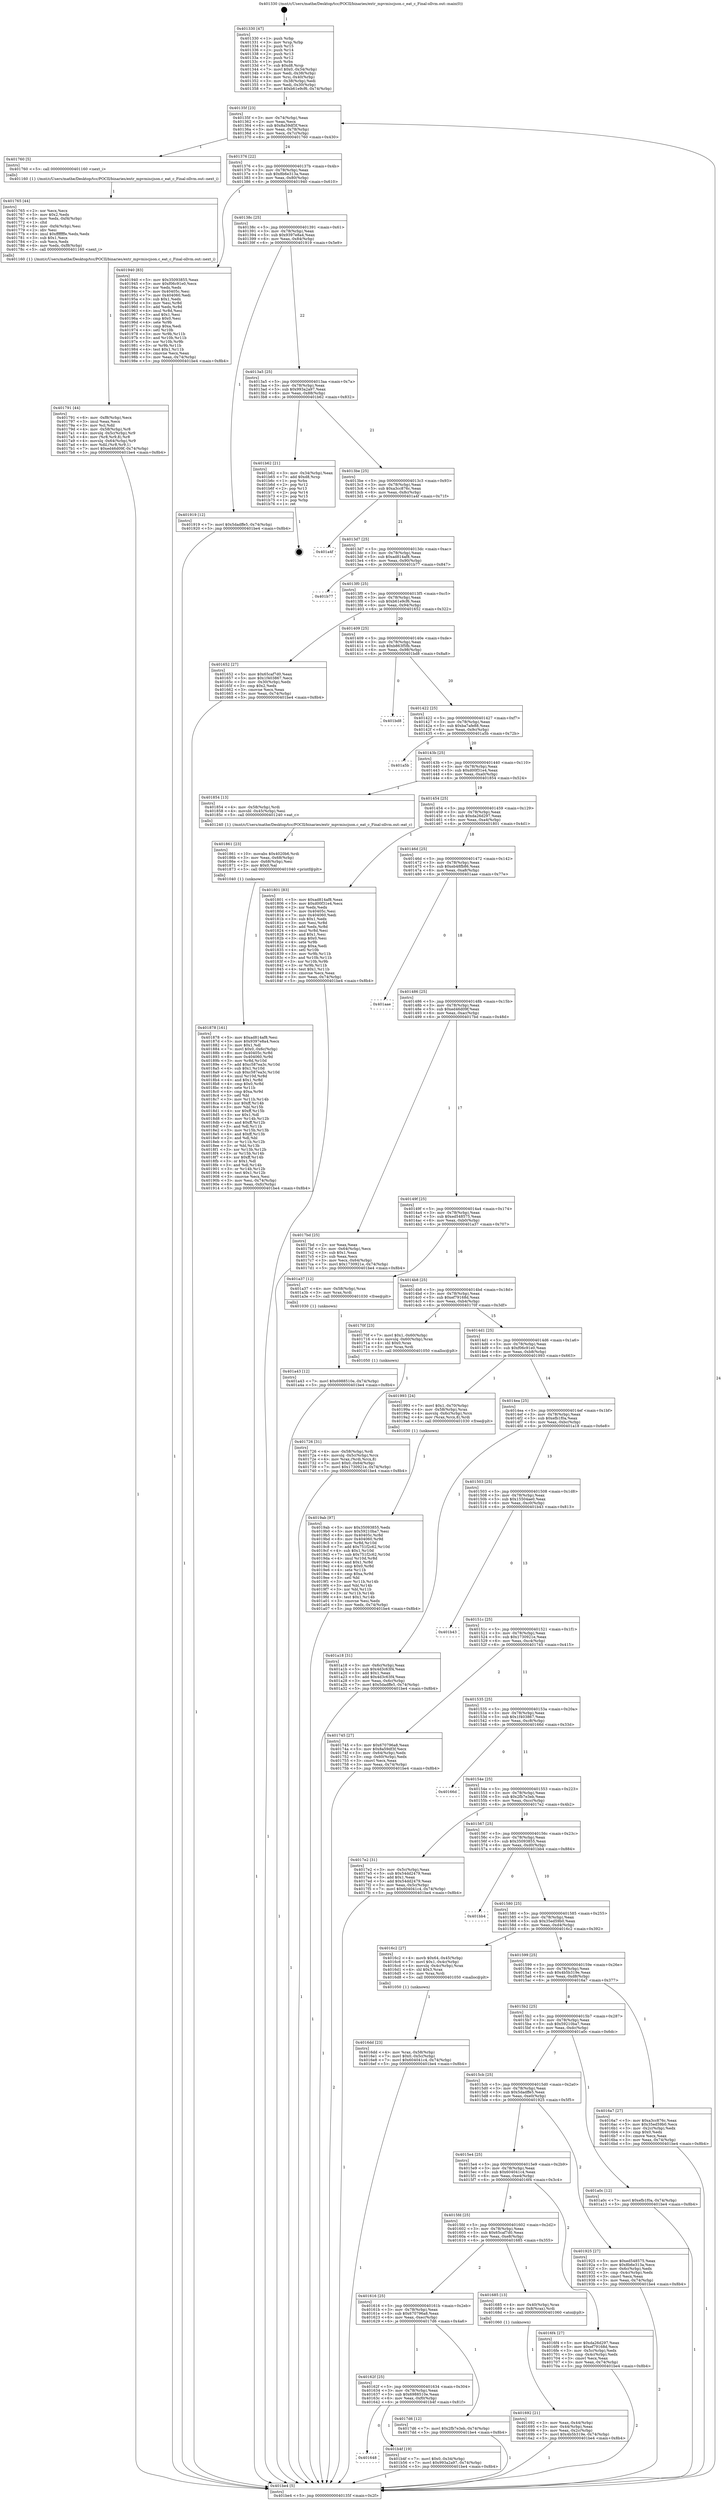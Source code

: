digraph "0x401330" {
  label = "0x401330 (/mnt/c/Users/mathe/Desktop/tcc/POCII/binaries/extr_mpvmiscjson.c_eat_c_Final-ollvm.out::main(0))"
  labelloc = "t"
  node[shape=record]

  Entry [label="",width=0.3,height=0.3,shape=circle,fillcolor=black,style=filled]
  "0x40135f" [label="{
     0x40135f [23]\l
     | [instrs]\l
     &nbsp;&nbsp;0x40135f \<+3\>: mov -0x74(%rbp),%eax\l
     &nbsp;&nbsp;0x401362 \<+2\>: mov %eax,%ecx\l
     &nbsp;&nbsp;0x401364 \<+6\>: sub $0x8a59df3f,%ecx\l
     &nbsp;&nbsp;0x40136a \<+3\>: mov %eax,-0x78(%rbp)\l
     &nbsp;&nbsp;0x40136d \<+3\>: mov %ecx,-0x7c(%rbp)\l
     &nbsp;&nbsp;0x401370 \<+6\>: je 0000000000401760 \<main+0x430\>\l
  }"]
  "0x401760" [label="{
     0x401760 [5]\l
     | [instrs]\l
     &nbsp;&nbsp;0x401760 \<+5\>: call 0000000000401160 \<next_i\>\l
     | [calls]\l
     &nbsp;&nbsp;0x401160 \{1\} (/mnt/c/Users/mathe/Desktop/tcc/POCII/binaries/extr_mpvmiscjson.c_eat_c_Final-ollvm.out::next_i)\l
  }"]
  "0x401376" [label="{
     0x401376 [22]\l
     | [instrs]\l
     &nbsp;&nbsp;0x401376 \<+5\>: jmp 000000000040137b \<main+0x4b\>\l
     &nbsp;&nbsp;0x40137b \<+3\>: mov -0x78(%rbp),%eax\l
     &nbsp;&nbsp;0x40137e \<+5\>: sub $0x8b6e313a,%eax\l
     &nbsp;&nbsp;0x401383 \<+3\>: mov %eax,-0x80(%rbp)\l
     &nbsp;&nbsp;0x401386 \<+6\>: je 0000000000401940 \<main+0x610\>\l
  }"]
  Exit [label="",width=0.3,height=0.3,shape=circle,fillcolor=black,style=filled,peripheries=2]
  "0x401940" [label="{
     0x401940 [83]\l
     | [instrs]\l
     &nbsp;&nbsp;0x401940 \<+5\>: mov $0x35093855,%eax\l
     &nbsp;&nbsp;0x401945 \<+5\>: mov $0xf06c91e0,%ecx\l
     &nbsp;&nbsp;0x40194a \<+2\>: xor %edx,%edx\l
     &nbsp;&nbsp;0x40194c \<+7\>: mov 0x40405c,%esi\l
     &nbsp;&nbsp;0x401953 \<+7\>: mov 0x404060,%edi\l
     &nbsp;&nbsp;0x40195a \<+3\>: sub $0x1,%edx\l
     &nbsp;&nbsp;0x40195d \<+3\>: mov %esi,%r8d\l
     &nbsp;&nbsp;0x401960 \<+3\>: add %edx,%r8d\l
     &nbsp;&nbsp;0x401963 \<+4\>: imul %r8d,%esi\l
     &nbsp;&nbsp;0x401967 \<+3\>: and $0x1,%esi\l
     &nbsp;&nbsp;0x40196a \<+3\>: cmp $0x0,%esi\l
     &nbsp;&nbsp;0x40196d \<+4\>: sete %r9b\l
     &nbsp;&nbsp;0x401971 \<+3\>: cmp $0xa,%edi\l
     &nbsp;&nbsp;0x401974 \<+4\>: setl %r10b\l
     &nbsp;&nbsp;0x401978 \<+3\>: mov %r9b,%r11b\l
     &nbsp;&nbsp;0x40197b \<+3\>: and %r10b,%r11b\l
     &nbsp;&nbsp;0x40197e \<+3\>: xor %r10b,%r9b\l
     &nbsp;&nbsp;0x401981 \<+3\>: or %r9b,%r11b\l
     &nbsp;&nbsp;0x401984 \<+4\>: test $0x1,%r11b\l
     &nbsp;&nbsp;0x401988 \<+3\>: cmovne %ecx,%eax\l
     &nbsp;&nbsp;0x40198b \<+3\>: mov %eax,-0x74(%rbp)\l
     &nbsp;&nbsp;0x40198e \<+5\>: jmp 0000000000401be4 \<main+0x8b4\>\l
  }"]
  "0x40138c" [label="{
     0x40138c [25]\l
     | [instrs]\l
     &nbsp;&nbsp;0x40138c \<+5\>: jmp 0000000000401391 \<main+0x61\>\l
     &nbsp;&nbsp;0x401391 \<+3\>: mov -0x78(%rbp),%eax\l
     &nbsp;&nbsp;0x401394 \<+5\>: sub $0x9397e8a4,%eax\l
     &nbsp;&nbsp;0x401399 \<+6\>: mov %eax,-0x84(%rbp)\l
     &nbsp;&nbsp;0x40139f \<+6\>: je 0000000000401919 \<main+0x5e9\>\l
  }"]
  "0x401648" [label="{
     0x401648\l
  }", style=dashed]
  "0x401919" [label="{
     0x401919 [12]\l
     | [instrs]\l
     &nbsp;&nbsp;0x401919 \<+7\>: movl $0x5dadffe5,-0x74(%rbp)\l
     &nbsp;&nbsp;0x401920 \<+5\>: jmp 0000000000401be4 \<main+0x8b4\>\l
  }"]
  "0x4013a5" [label="{
     0x4013a5 [25]\l
     | [instrs]\l
     &nbsp;&nbsp;0x4013a5 \<+5\>: jmp 00000000004013aa \<main+0x7a\>\l
     &nbsp;&nbsp;0x4013aa \<+3\>: mov -0x78(%rbp),%eax\l
     &nbsp;&nbsp;0x4013ad \<+5\>: sub $0x993a2a97,%eax\l
     &nbsp;&nbsp;0x4013b2 \<+6\>: mov %eax,-0x88(%rbp)\l
     &nbsp;&nbsp;0x4013b8 \<+6\>: je 0000000000401b62 \<main+0x832\>\l
  }"]
  "0x401b4f" [label="{
     0x401b4f [19]\l
     | [instrs]\l
     &nbsp;&nbsp;0x401b4f \<+7\>: movl $0x0,-0x34(%rbp)\l
     &nbsp;&nbsp;0x401b56 \<+7\>: movl $0x993a2a97,-0x74(%rbp)\l
     &nbsp;&nbsp;0x401b5d \<+5\>: jmp 0000000000401be4 \<main+0x8b4\>\l
  }"]
  "0x401b62" [label="{
     0x401b62 [21]\l
     | [instrs]\l
     &nbsp;&nbsp;0x401b62 \<+3\>: mov -0x34(%rbp),%eax\l
     &nbsp;&nbsp;0x401b65 \<+7\>: add $0xd8,%rsp\l
     &nbsp;&nbsp;0x401b6c \<+1\>: pop %rbx\l
     &nbsp;&nbsp;0x401b6d \<+2\>: pop %r12\l
     &nbsp;&nbsp;0x401b6f \<+2\>: pop %r13\l
     &nbsp;&nbsp;0x401b71 \<+2\>: pop %r14\l
     &nbsp;&nbsp;0x401b73 \<+2\>: pop %r15\l
     &nbsp;&nbsp;0x401b75 \<+1\>: pop %rbp\l
     &nbsp;&nbsp;0x401b76 \<+1\>: ret\l
  }"]
  "0x4013be" [label="{
     0x4013be [25]\l
     | [instrs]\l
     &nbsp;&nbsp;0x4013be \<+5\>: jmp 00000000004013c3 \<main+0x93\>\l
     &nbsp;&nbsp;0x4013c3 \<+3\>: mov -0x78(%rbp),%eax\l
     &nbsp;&nbsp;0x4013c6 \<+5\>: sub $0xa3cc876c,%eax\l
     &nbsp;&nbsp;0x4013cb \<+6\>: mov %eax,-0x8c(%rbp)\l
     &nbsp;&nbsp;0x4013d1 \<+6\>: je 0000000000401a4f \<main+0x71f\>\l
  }"]
  "0x401a43" [label="{
     0x401a43 [12]\l
     | [instrs]\l
     &nbsp;&nbsp;0x401a43 \<+7\>: movl $0x6988510e,-0x74(%rbp)\l
     &nbsp;&nbsp;0x401a4a \<+5\>: jmp 0000000000401be4 \<main+0x8b4\>\l
  }"]
  "0x401a4f" [label="{
     0x401a4f\l
  }", style=dashed]
  "0x4013d7" [label="{
     0x4013d7 [25]\l
     | [instrs]\l
     &nbsp;&nbsp;0x4013d7 \<+5\>: jmp 00000000004013dc \<main+0xac\>\l
     &nbsp;&nbsp;0x4013dc \<+3\>: mov -0x78(%rbp),%eax\l
     &nbsp;&nbsp;0x4013df \<+5\>: sub $0xad814af8,%eax\l
     &nbsp;&nbsp;0x4013e4 \<+6\>: mov %eax,-0x90(%rbp)\l
     &nbsp;&nbsp;0x4013ea \<+6\>: je 0000000000401b77 \<main+0x847\>\l
  }"]
  "0x4019ab" [label="{
     0x4019ab [97]\l
     | [instrs]\l
     &nbsp;&nbsp;0x4019ab \<+5\>: mov $0x35093855,%edx\l
     &nbsp;&nbsp;0x4019b0 \<+5\>: mov $0x59210ba7,%esi\l
     &nbsp;&nbsp;0x4019b5 \<+8\>: mov 0x40405c,%r8d\l
     &nbsp;&nbsp;0x4019bd \<+8\>: mov 0x404060,%r9d\l
     &nbsp;&nbsp;0x4019c5 \<+3\>: mov %r8d,%r10d\l
     &nbsp;&nbsp;0x4019c8 \<+7\>: add $0x751f2c62,%r10d\l
     &nbsp;&nbsp;0x4019cf \<+4\>: sub $0x1,%r10d\l
     &nbsp;&nbsp;0x4019d3 \<+7\>: sub $0x751f2c62,%r10d\l
     &nbsp;&nbsp;0x4019da \<+4\>: imul %r10d,%r8d\l
     &nbsp;&nbsp;0x4019de \<+4\>: and $0x1,%r8d\l
     &nbsp;&nbsp;0x4019e2 \<+4\>: cmp $0x0,%r8d\l
     &nbsp;&nbsp;0x4019e6 \<+4\>: sete %r11b\l
     &nbsp;&nbsp;0x4019ea \<+4\>: cmp $0xa,%r9d\l
     &nbsp;&nbsp;0x4019ee \<+3\>: setl %bl\l
     &nbsp;&nbsp;0x4019f1 \<+3\>: mov %r11b,%r14b\l
     &nbsp;&nbsp;0x4019f4 \<+3\>: and %bl,%r14b\l
     &nbsp;&nbsp;0x4019f7 \<+3\>: xor %bl,%r11b\l
     &nbsp;&nbsp;0x4019fa \<+3\>: or %r11b,%r14b\l
     &nbsp;&nbsp;0x4019fd \<+4\>: test $0x1,%r14b\l
     &nbsp;&nbsp;0x401a01 \<+3\>: cmovne %esi,%edx\l
     &nbsp;&nbsp;0x401a04 \<+3\>: mov %edx,-0x74(%rbp)\l
     &nbsp;&nbsp;0x401a07 \<+5\>: jmp 0000000000401be4 \<main+0x8b4\>\l
  }"]
  "0x401b77" [label="{
     0x401b77\l
  }", style=dashed]
  "0x4013f0" [label="{
     0x4013f0 [25]\l
     | [instrs]\l
     &nbsp;&nbsp;0x4013f0 \<+5\>: jmp 00000000004013f5 \<main+0xc5\>\l
     &nbsp;&nbsp;0x4013f5 \<+3\>: mov -0x78(%rbp),%eax\l
     &nbsp;&nbsp;0x4013f8 \<+5\>: sub $0xb61e9cf6,%eax\l
     &nbsp;&nbsp;0x4013fd \<+6\>: mov %eax,-0x94(%rbp)\l
     &nbsp;&nbsp;0x401403 \<+6\>: je 0000000000401652 \<main+0x322\>\l
  }"]
  "0x401878" [label="{
     0x401878 [161]\l
     | [instrs]\l
     &nbsp;&nbsp;0x401878 \<+5\>: mov $0xad814af8,%esi\l
     &nbsp;&nbsp;0x40187d \<+5\>: mov $0x9397e8a4,%ecx\l
     &nbsp;&nbsp;0x401882 \<+2\>: mov $0x1,%dl\l
     &nbsp;&nbsp;0x401884 \<+7\>: movl $0x0,-0x6c(%rbp)\l
     &nbsp;&nbsp;0x40188b \<+8\>: mov 0x40405c,%r8d\l
     &nbsp;&nbsp;0x401893 \<+8\>: mov 0x404060,%r9d\l
     &nbsp;&nbsp;0x40189b \<+3\>: mov %r8d,%r10d\l
     &nbsp;&nbsp;0x40189e \<+7\>: add $0xc587ea3c,%r10d\l
     &nbsp;&nbsp;0x4018a5 \<+4\>: sub $0x1,%r10d\l
     &nbsp;&nbsp;0x4018a9 \<+7\>: sub $0xc587ea3c,%r10d\l
     &nbsp;&nbsp;0x4018b0 \<+4\>: imul %r10d,%r8d\l
     &nbsp;&nbsp;0x4018b4 \<+4\>: and $0x1,%r8d\l
     &nbsp;&nbsp;0x4018b8 \<+4\>: cmp $0x0,%r8d\l
     &nbsp;&nbsp;0x4018bc \<+4\>: sete %r11b\l
     &nbsp;&nbsp;0x4018c0 \<+4\>: cmp $0xa,%r9d\l
     &nbsp;&nbsp;0x4018c4 \<+3\>: setl %bl\l
     &nbsp;&nbsp;0x4018c7 \<+3\>: mov %r11b,%r14b\l
     &nbsp;&nbsp;0x4018ca \<+4\>: xor $0xff,%r14b\l
     &nbsp;&nbsp;0x4018ce \<+3\>: mov %bl,%r15b\l
     &nbsp;&nbsp;0x4018d1 \<+4\>: xor $0xff,%r15b\l
     &nbsp;&nbsp;0x4018d5 \<+3\>: xor $0x1,%dl\l
     &nbsp;&nbsp;0x4018d8 \<+3\>: mov %r14b,%r12b\l
     &nbsp;&nbsp;0x4018db \<+4\>: and $0xff,%r12b\l
     &nbsp;&nbsp;0x4018df \<+3\>: and %dl,%r11b\l
     &nbsp;&nbsp;0x4018e2 \<+3\>: mov %r15b,%r13b\l
     &nbsp;&nbsp;0x4018e5 \<+4\>: and $0xff,%r13b\l
     &nbsp;&nbsp;0x4018e9 \<+2\>: and %dl,%bl\l
     &nbsp;&nbsp;0x4018eb \<+3\>: or %r11b,%r12b\l
     &nbsp;&nbsp;0x4018ee \<+3\>: or %bl,%r13b\l
     &nbsp;&nbsp;0x4018f1 \<+3\>: xor %r13b,%r12b\l
     &nbsp;&nbsp;0x4018f4 \<+3\>: or %r15b,%r14b\l
     &nbsp;&nbsp;0x4018f7 \<+4\>: xor $0xff,%r14b\l
     &nbsp;&nbsp;0x4018fb \<+3\>: or $0x1,%dl\l
     &nbsp;&nbsp;0x4018fe \<+3\>: and %dl,%r14b\l
     &nbsp;&nbsp;0x401901 \<+3\>: or %r14b,%r12b\l
     &nbsp;&nbsp;0x401904 \<+4\>: test $0x1,%r12b\l
     &nbsp;&nbsp;0x401908 \<+3\>: cmovne %ecx,%esi\l
     &nbsp;&nbsp;0x40190b \<+3\>: mov %esi,-0x74(%rbp)\l
     &nbsp;&nbsp;0x40190e \<+6\>: mov %eax,-0xfc(%rbp)\l
     &nbsp;&nbsp;0x401914 \<+5\>: jmp 0000000000401be4 \<main+0x8b4\>\l
  }"]
  "0x401652" [label="{
     0x401652 [27]\l
     | [instrs]\l
     &nbsp;&nbsp;0x401652 \<+5\>: mov $0x65caf7d0,%eax\l
     &nbsp;&nbsp;0x401657 \<+5\>: mov $0x1f403867,%ecx\l
     &nbsp;&nbsp;0x40165c \<+3\>: mov -0x30(%rbp),%edx\l
     &nbsp;&nbsp;0x40165f \<+3\>: cmp $0x2,%edx\l
     &nbsp;&nbsp;0x401662 \<+3\>: cmovne %ecx,%eax\l
     &nbsp;&nbsp;0x401665 \<+3\>: mov %eax,-0x74(%rbp)\l
     &nbsp;&nbsp;0x401668 \<+5\>: jmp 0000000000401be4 \<main+0x8b4\>\l
  }"]
  "0x401409" [label="{
     0x401409 [25]\l
     | [instrs]\l
     &nbsp;&nbsp;0x401409 \<+5\>: jmp 000000000040140e \<main+0xde\>\l
     &nbsp;&nbsp;0x40140e \<+3\>: mov -0x78(%rbp),%eax\l
     &nbsp;&nbsp;0x401411 \<+5\>: sub $0xb863f5fb,%eax\l
     &nbsp;&nbsp;0x401416 \<+6\>: mov %eax,-0x98(%rbp)\l
     &nbsp;&nbsp;0x40141c \<+6\>: je 0000000000401bd8 \<main+0x8a8\>\l
  }"]
  "0x401be4" [label="{
     0x401be4 [5]\l
     | [instrs]\l
     &nbsp;&nbsp;0x401be4 \<+5\>: jmp 000000000040135f \<main+0x2f\>\l
  }"]
  "0x401330" [label="{
     0x401330 [47]\l
     | [instrs]\l
     &nbsp;&nbsp;0x401330 \<+1\>: push %rbp\l
     &nbsp;&nbsp;0x401331 \<+3\>: mov %rsp,%rbp\l
     &nbsp;&nbsp;0x401334 \<+2\>: push %r15\l
     &nbsp;&nbsp;0x401336 \<+2\>: push %r14\l
     &nbsp;&nbsp;0x401338 \<+2\>: push %r13\l
     &nbsp;&nbsp;0x40133a \<+2\>: push %r12\l
     &nbsp;&nbsp;0x40133c \<+1\>: push %rbx\l
     &nbsp;&nbsp;0x40133d \<+7\>: sub $0xd8,%rsp\l
     &nbsp;&nbsp;0x401344 \<+7\>: movl $0x0,-0x34(%rbp)\l
     &nbsp;&nbsp;0x40134b \<+3\>: mov %edi,-0x38(%rbp)\l
     &nbsp;&nbsp;0x40134e \<+4\>: mov %rsi,-0x40(%rbp)\l
     &nbsp;&nbsp;0x401352 \<+3\>: mov -0x38(%rbp),%edi\l
     &nbsp;&nbsp;0x401355 \<+3\>: mov %edi,-0x30(%rbp)\l
     &nbsp;&nbsp;0x401358 \<+7\>: movl $0xb61e9cf6,-0x74(%rbp)\l
  }"]
  "0x401861" [label="{
     0x401861 [23]\l
     | [instrs]\l
     &nbsp;&nbsp;0x401861 \<+10\>: movabs $0x4020b6,%rdi\l
     &nbsp;&nbsp;0x40186b \<+3\>: mov %eax,-0x68(%rbp)\l
     &nbsp;&nbsp;0x40186e \<+3\>: mov -0x68(%rbp),%esi\l
     &nbsp;&nbsp;0x401871 \<+2\>: mov $0x0,%al\l
     &nbsp;&nbsp;0x401873 \<+5\>: call 0000000000401040 \<printf@plt\>\l
     | [calls]\l
     &nbsp;&nbsp;0x401040 \{1\} (unknown)\l
  }"]
  "0x401bd8" [label="{
     0x401bd8\l
  }", style=dashed]
  "0x401422" [label="{
     0x401422 [25]\l
     | [instrs]\l
     &nbsp;&nbsp;0x401422 \<+5\>: jmp 0000000000401427 \<main+0xf7\>\l
     &nbsp;&nbsp;0x401427 \<+3\>: mov -0x78(%rbp),%eax\l
     &nbsp;&nbsp;0x40142a \<+5\>: sub $0xba7afe88,%eax\l
     &nbsp;&nbsp;0x40142f \<+6\>: mov %eax,-0x9c(%rbp)\l
     &nbsp;&nbsp;0x401435 \<+6\>: je 0000000000401a5b \<main+0x72b\>\l
  }"]
  "0x40162f" [label="{
     0x40162f [25]\l
     | [instrs]\l
     &nbsp;&nbsp;0x40162f \<+5\>: jmp 0000000000401634 \<main+0x304\>\l
     &nbsp;&nbsp;0x401634 \<+3\>: mov -0x78(%rbp),%eax\l
     &nbsp;&nbsp;0x401637 \<+5\>: sub $0x6988510e,%eax\l
     &nbsp;&nbsp;0x40163c \<+6\>: mov %eax,-0xf0(%rbp)\l
     &nbsp;&nbsp;0x401642 \<+6\>: je 0000000000401b4f \<main+0x81f\>\l
  }"]
  "0x401a5b" [label="{
     0x401a5b\l
  }", style=dashed]
  "0x40143b" [label="{
     0x40143b [25]\l
     | [instrs]\l
     &nbsp;&nbsp;0x40143b \<+5\>: jmp 0000000000401440 \<main+0x110\>\l
     &nbsp;&nbsp;0x401440 \<+3\>: mov -0x78(%rbp),%eax\l
     &nbsp;&nbsp;0x401443 \<+5\>: sub $0xd00f31e4,%eax\l
     &nbsp;&nbsp;0x401448 \<+6\>: mov %eax,-0xa0(%rbp)\l
     &nbsp;&nbsp;0x40144e \<+6\>: je 0000000000401854 \<main+0x524\>\l
  }"]
  "0x4017d6" [label="{
     0x4017d6 [12]\l
     | [instrs]\l
     &nbsp;&nbsp;0x4017d6 \<+7\>: movl $0x2fb7e3eb,-0x74(%rbp)\l
     &nbsp;&nbsp;0x4017dd \<+5\>: jmp 0000000000401be4 \<main+0x8b4\>\l
  }"]
  "0x401854" [label="{
     0x401854 [13]\l
     | [instrs]\l
     &nbsp;&nbsp;0x401854 \<+4\>: mov -0x58(%rbp),%rdi\l
     &nbsp;&nbsp;0x401858 \<+4\>: movsbl -0x45(%rbp),%esi\l
     &nbsp;&nbsp;0x40185c \<+5\>: call 0000000000401240 \<eat_c\>\l
     | [calls]\l
     &nbsp;&nbsp;0x401240 \{1\} (/mnt/c/Users/mathe/Desktop/tcc/POCII/binaries/extr_mpvmiscjson.c_eat_c_Final-ollvm.out::eat_c)\l
  }"]
  "0x401454" [label="{
     0x401454 [25]\l
     | [instrs]\l
     &nbsp;&nbsp;0x401454 \<+5\>: jmp 0000000000401459 \<main+0x129\>\l
     &nbsp;&nbsp;0x401459 \<+3\>: mov -0x78(%rbp),%eax\l
     &nbsp;&nbsp;0x40145c \<+5\>: sub $0xda26d297,%eax\l
     &nbsp;&nbsp;0x401461 \<+6\>: mov %eax,-0xa4(%rbp)\l
     &nbsp;&nbsp;0x401467 \<+6\>: je 0000000000401801 \<main+0x4d1\>\l
  }"]
  "0x401791" [label="{
     0x401791 [44]\l
     | [instrs]\l
     &nbsp;&nbsp;0x401791 \<+6\>: mov -0xf8(%rbp),%ecx\l
     &nbsp;&nbsp;0x401797 \<+3\>: imul %eax,%ecx\l
     &nbsp;&nbsp;0x40179a \<+3\>: mov %cl,%dil\l
     &nbsp;&nbsp;0x40179d \<+4\>: mov -0x58(%rbp),%r8\l
     &nbsp;&nbsp;0x4017a1 \<+4\>: movslq -0x5c(%rbp),%r9\l
     &nbsp;&nbsp;0x4017a5 \<+4\>: mov (%r8,%r9,8),%r8\l
     &nbsp;&nbsp;0x4017a9 \<+4\>: movslq -0x64(%rbp),%r9\l
     &nbsp;&nbsp;0x4017ad \<+4\>: mov %dil,(%r8,%r9,1)\l
     &nbsp;&nbsp;0x4017b1 \<+7\>: movl $0xed46d09f,-0x74(%rbp)\l
     &nbsp;&nbsp;0x4017b8 \<+5\>: jmp 0000000000401be4 \<main+0x8b4\>\l
  }"]
  "0x401801" [label="{
     0x401801 [83]\l
     | [instrs]\l
     &nbsp;&nbsp;0x401801 \<+5\>: mov $0xad814af8,%eax\l
     &nbsp;&nbsp;0x401806 \<+5\>: mov $0xd00f31e4,%ecx\l
     &nbsp;&nbsp;0x40180b \<+2\>: xor %edx,%edx\l
     &nbsp;&nbsp;0x40180d \<+7\>: mov 0x40405c,%esi\l
     &nbsp;&nbsp;0x401814 \<+7\>: mov 0x404060,%edi\l
     &nbsp;&nbsp;0x40181b \<+3\>: sub $0x1,%edx\l
     &nbsp;&nbsp;0x40181e \<+3\>: mov %esi,%r8d\l
     &nbsp;&nbsp;0x401821 \<+3\>: add %edx,%r8d\l
     &nbsp;&nbsp;0x401824 \<+4\>: imul %r8d,%esi\l
     &nbsp;&nbsp;0x401828 \<+3\>: and $0x1,%esi\l
     &nbsp;&nbsp;0x40182b \<+3\>: cmp $0x0,%esi\l
     &nbsp;&nbsp;0x40182e \<+4\>: sete %r9b\l
     &nbsp;&nbsp;0x401832 \<+3\>: cmp $0xa,%edi\l
     &nbsp;&nbsp;0x401835 \<+4\>: setl %r10b\l
     &nbsp;&nbsp;0x401839 \<+3\>: mov %r9b,%r11b\l
     &nbsp;&nbsp;0x40183c \<+3\>: and %r10b,%r11b\l
     &nbsp;&nbsp;0x40183f \<+3\>: xor %r10b,%r9b\l
     &nbsp;&nbsp;0x401842 \<+3\>: or %r9b,%r11b\l
     &nbsp;&nbsp;0x401845 \<+4\>: test $0x1,%r11b\l
     &nbsp;&nbsp;0x401849 \<+3\>: cmovne %ecx,%eax\l
     &nbsp;&nbsp;0x40184c \<+3\>: mov %eax,-0x74(%rbp)\l
     &nbsp;&nbsp;0x40184f \<+5\>: jmp 0000000000401be4 \<main+0x8b4\>\l
  }"]
  "0x40146d" [label="{
     0x40146d [25]\l
     | [instrs]\l
     &nbsp;&nbsp;0x40146d \<+5\>: jmp 0000000000401472 \<main+0x142\>\l
     &nbsp;&nbsp;0x401472 \<+3\>: mov -0x78(%rbp),%eax\l
     &nbsp;&nbsp;0x401475 \<+5\>: sub $0xeb48fb86,%eax\l
     &nbsp;&nbsp;0x40147a \<+6\>: mov %eax,-0xa8(%rbp)\l
     &nbsp;&nbsp;0x401480 \<+6\>: je 0000000000401aae \<main+0x77e\>\l
  }"]
  "0x401765" [label="{
     0x401765 [44]\l
     | [instrs]\l
     &nbsp;&nbsp;0x401765 \<+2\>: xor %ecx,%ecx\l
     &nbsp;&nbsp;0x401767 \<+5\>: mov $0x2,%edx\l
     &nbsp;&nbsp;0x40176c \<+6\>: mov %edx,-0xf4(%rbp)\l
     &nbsp;&nbsp;0x401772 \<+1\>: cltd\l
     &nbsp;&nbsp;0x401773 \<+6\>: mov -0xf4(%rbp),%esi\l
     &nbsp;&nbsp;0x401779 \<+2\>: idiv %esi\l
     &nbsp;&nbsp;0x40177b \<+6\>: imul $0xfffffffe,%edx,%edx\l
     &nbsp;&nbsp;0x401781 \<+3\>: sub $0x1,%ecx\l
     &nbsp;&nbsp;0x401784 \<+2\>: sub %ecx,%edx\l
     &nbsp;&nbsp;0x401786 \<+6\>: mov %edx,-0xf8(%rbp)\l
     &nbsp;&nbsp;0x40178c \<+5\>: call 0000000000401160 \<next_i\>\l
     | [calls]\l
     &nbsp;&nbsp;0x401160 \{1\} (/mnt/c/Users/mathe/Desktop/tcc/POCII/binaries/extr_mpvmiscjson.c_eat_c_Final-ollvm.out::next_i)\l
  }"]
  "0x401aae" [label="{
     0x401aae\l
  }", style=dashed]
  "0x401486" [label="{
     0x401486 [25]\l
     | [instrs]\l
     &nbsp;&nbsp;0x401486 \<+5\>: jmp 000000000040148b \<main+0x15b\>\l
     &nbsp;&nbsp;0x40148b \<+3\>: mov -0x78(%rbp),%eax\l
     &nbsp;&nbsp;0x40148e \<+5\>: sub $0xed46d09f,%eax\l
     &nbsp;&nbsp;0x401493 \<+6\>: mov %eax,-0xac(%rbp)\l
     &nbsp;&nbsp;0x401499 \<+6\>: je 00000000004017bd \<main+0x48d\>\l
  }"]
  "0x401726" [label="{
     0x401726 [31]\l
     | [instrs]\l
     &nbsp;&nbsp;0x401726 \<+4\>: mov -0x58(%rbp),%rdi\l
     &nbsp;&nbsp;0x40172a \<+4\>: movslq -0x5c(%rbp),%rcx\l
     &nbsp;&nbsp;0x40172e \<+4\>: mov %rax,(%rdi,%rcx,8)\l
     &nbsp;&nbsp;0x401732 \<+7\>: movl $0x0,-0x64(%rbp)\l
     &nbsp;&nbsp;0x401739 \<+7\>: movl $0x1730921e,-0x74(%rbp)\l
     &nbsp;&nbsp;0x401740 \<+5\>: jmp 0000000000401be4 \<main+0x8b4\>\l
  }"]
  "0x4017bd" [label="{
     0x4017bd [25]\l
     | [instrs]\l
     &nbsp;&nbsp;0x4017bd \<+2\>: xor %eax,%eax\l
     &nbsp;&nbsp;0x4017bf \<+3\>: mov -0x64(%rbp),%ecx\l
     &nbsp;&nbsp;0x4017c2 \<+3\>: sub $0x1,%eax\l
     &nbsp;&nbsp;0x4017c5 \<+2\>: sub %eax,%ecx\l
     &nbsp;&nbsp;0x4017c7 \<+3\>: mov %ecx,-0x64(%rbp)\l
     &nbsp;&nbsp;0x4017ca \<+7\>: movl $0x1730921e,-0x74(%rbp)\l
     &nbsp;&nbsp;0x4017d1 \<+5\>: jmp 0000000000401be4 \<main+0x8b4\>\l
  }"]
  "0x40149f" [label="{
     0x40149f [25]\l
     | [instrs]\l
     &nbsp;&nbsp;0x40149f \<+5\>: jmp 00000000004014a4 \<main+0x174\>\l
     &nbsp;&nbsp;0x4014a4 \<+3\>: mov -0x78(%rbp),%eax\l
     &nbsp;&nbsp;0x4014a7 \<+5\>: sub $0xed548575,%eax\l
     &nbsp;&nbsp;0x4014ac \<+6\>: mov %eax,-0xb0(%rbp)\l
     &nbsp;&nbsp;0x4014b2 \<+6\>: je 0000000000401a37 \<main+0x707\>\l
  }"]
  "0x4016dd" [label="{
     0x4016dd [23]\l
     | [instrs]\l
     &nbsp;&nbsp;0x4016dd \<+4\>: mov %rax,-0x58(%rbp)\l
     &nbsp;&nbsp;0x4016e1 \<+7\>: movl $0x0,-0x5c(%rbp)\l
     &nbsp;&nbsp;0x4016e8 \<+7\>: movl $0x604041c4,-0x74(%rbp)\l
     &nbsp;&nbsp;0x4016ef \<+5\>: jmp 0000000000401be4 \<main+0x8b4\>\l
  }"]
  "0x401a37" [label="{
     0x401a37 [12]\l
     | [instrs]\l
     &nbsp;&nbsp;0x401a37 \<+4\>: mov -0x58(%rbp),%rax\l
     &nbsp;&nbsp;0x401a3b \<+3\>: mov %rax,%rdi\l
     &nbsp;&nbsp;0x401a3e \<+5\>: call 0000000000401030 \<free@plt\>\l
     | [calls]\l
     &nbsp;&nbsp;0x401030 \{1\} (unknown)\l
  }"]
  "0x4014b8" [label="{
     0x4014b8 [25]\l
     | [instrs]\l
     &nbsp;&nbsp;0x4014b8 \<+5\>: jmp 00000000004014bd \<main+0x18d\>\l
     &nbsp;&nbsp;0x4014bd \<+3\>: mov -0x78(%rbp),%eax\l
     &nbsp;&nbsp;0x4014c0 \<+5\>: sub $0xef79168d,%eax\l
     &nbsp;&nbsp;0x4014c5 \<+6\>: mov %eax,-0xb4(%rbp)\l
     &nbsp;&nbsp;0x4014cb \<+6\>: je 000000000040170f \<main+0x3df\>\l
  }"]
  "0x401692" [label="{
     0x401692 [21]\l
     | [instrs]\l
     &nbsp;&nbsp;0x401692 \<+3\>: mov %eax,-0x44(%rbp)\l
     &nbsp;&nbsp;0x401695 \<+3\>: mov -0x44(%rbp),%eax\l
     &nbsp;&nbsp;0x401698 \<+3\>: mov %eax,-0x2c(%rbp)\l
     &nbsp;&nbsp;0x40169b \<+7\>: movl $0x4b5b319e,-0x74(%rbp)\l
     &nbsp;&nbsp;0x4016a2 \<+5\>: jmp 0000000000401be4 \<main+0x8b4\>\l
  }"]
  "0x40170f" [label="{
     0x40170f [23]\l
     | [instrs]\l
     &nbsp;&nbsp;0x40170f \<+7\>: movl $0x1,-0x60(%rbp)\l
     &nbsp;&nbsp;0x401716 \<+4\>: movslq -0x60(%rbp),%rax\l
     &nbsp;&nbsp;0x40171a \<+4\>: shl $0x0,%rax\l
     &nbsp;&nbsp;0x40171e \<+3\>: mov %rax,%rdi\l
     &nbsp;&nbsp;0x401721 \<+5\>: call 0000000000401050 \<malloc@plt\>\l
     | [calls]\l
     &nbsp;&nbsp;0x401050 \{1\} (unknown)\l
  }"]
  "0x4014d1" [label="{
     0x4014d1 [25]\l
     | [instrs]\l
     &nbsp;&nbsp;0x4014d1 \<+5\>: jmp 00000000004014d6 \<main+0x1a6\>\l
     &nbsp;&nbsp;0x4014d6 \<+3\>: mov -0x78(%rbp),%eax\l
     &nbsp;&nbsp;0x4014d9 \<+5\>: sub $0xf06c91e0,%eax\l
     &nbsp;&nbsp;0x4014de \<+6\>: mov %eax,-0xb8(%rbp)\l
     &nbsp;&nbsp;0x4014e4 \<+6\>: je 0000000000401993 \<main+0x663\>\l
  }"]
  "0x401616" [label="{
     0x401616 [25]\l
     | [instrs]\l
     &nbsp;&nbsp;0x401616 \<+5\>: jmp 000000000040161b \<main+0x2eb\>\l
     &nbsp;&nbsp;0x40161b \<+3\>: mov -0x78(%rbp),%eax\l
     &nbsp;&nbsp;0x40161e \<+5\>: sub $0x670796a8,%eax\l
     &nbsp;&nbsp;0x401623 \<+6\>: mov %eax,-0xec(%rbp)\l
     &nbsp;&nbsp;0x401629 \<+6\>: je 00000000004017d6 \<main+0x4a6\>\l
  }"]
  "0x401993" [label="{
     0x401993 [24]\l
     | [instrs]\l
     &nbsp;&nbsp;0x401993 \<+7\>: movl $0x1,-0x70(%rbp)\l
     &nbsp;&nbsp;0x40199a \<+4\>: mov -0x58(%rbp),%rax\l
     &nbsp;&nbsp;0x40199e \<+4\>: movslq -0x6c(%rbp),%rcx\l
     &nbsp;&nbsp;0x4019a2 \<+4\>: mov (%rax,%rcx,8),%rdi\l
     &nbsp;&nbsp;0x4019a6 \<+5\>: call 0000000000401030 \<free@plt\>\l
     | [calls]\l
     &nbsp;&nbsp;0x401030 \{1\} (unknown)\l
  }"]
  "0x4014ea" [label="{
     0x4014ea [25]\l
     | [instrs]\l
     &nbsp;&nbsp;0x4014ea \<+5\>: jmp 00000000004014ef \<main+0x1bf\>\l
     &nbsp;&nbsp;0x4014ef \<+3\>: mov -0x78(%rbp),%eax\l
     &nbsp;&nbsp;0x4014f2 \<+5\>: sub $0xefb1f0a,%eax\l
     &nbsp;&nbsp;0x4014f7 \<+6\>: mov %eax,-0xbc(%rbp)\l
     &nbsp;&nbsp;0x4014fd \<+6\>: je 0000000000401a18 \<main+0x6e8\>\l
  }"]
  "0x401685" [label="{
     0x401685 [13]\l
     | [instrs]\l
     &nbsp;&nbsp;0x401685 \<+4\>: mov -0x40(%rbp),%rax\l
     &nbsp;&nbsp;0x401689 \<+4\>: mov 0x8(%rax),%rdi\l
     &nbsp;&nbsp;0x40168d \<+5\>: call 0000000000401060 \<atoi@plt\>\l
     | [calls]\l
     &nbsp;&nbsp;0x401060 \{1\} (unknown)\l
  }"]
  "0x401a18" [label="{
     0x401a18 [31]\l
     | [instrs]\l
     &nbsp;&nbsp;0x401a18 \<+3\>: mov -0x6c(%rbp),%eax\l
     &nbsp;&nbsp;0x401a1b \<+5\>: sub $0x4d3c63f4,%eax\l
     &nbsp;&nbsp;0x401a20 \<+3\>: add $0x1,%eax\l
     &nbsp;&nbsp;0x401a23 \<+5\>: add $0x4d3c63f4,%eax\l
     &nbsp;&nbsp;0x401a28 \<+3\>: mov %eax,-0x6c(%rbp)\l
     &nbsp;&nbsp;0x401a2b \<+7\>: movl $0x5dadffe5,-0x74(%rbp)\l
     &nbsp;&nbsp;0x401a32 \<+5\>: jmp 0000000000401be4 \<main+0x8b4\>\l
  }"]
  "0x401503" [label="{
     0x401503 [25]\l
     | [instrs]\l
     &nbsp;&nbsp;0x401503 \<+5\>: jmp 0000000000401508 \<main+0x1d8\>\l
     &nbsp;&nbsp;0x401508 \<+3\>: mov -0x78(%rbp),%eax\l
     &nbsp;&nbsp;0x40150b \<+5\>: sub $0x15504ae0,%eax\l
     &nbsp;&nbsp;0x401510 \<+6\>: mov %eax,-0xc0(%rbp)\l
     &nbsp;&nbsp;0x401516 \<+6\>: je 0000000000401b43 \<main+0x813\>\l
  }"]
  "0x4015fd" [label="{
     0x4015fd [25]\l
     | [instrs]\l
     &nbsp;&nbsp;0x4015fd \<+5\>: jmp 0000000000401602 \<main+0x2d2\>\l
     &nbsp;&nbsp;0x401602 \<+3\>: mov -0x78(%rbp),%eax\l
     &nbsp;&nbsp;0x401605 \<+5\>: sub $0x65caf7d0,%eax\l
     &nbsp;&nbsp;0x40160a \<+6\>: mov %eax,-0xe8(%rbp)\l
     &nbsp;&nbsp;0x401610 \<+6\>: je 0000000000401685 \<main+0x355\>\l
  }"]
  "0x401b43" [label="{
     0x401b43\l
  }", style=dashed]
  "0x40151c" [label="{
     0x40151c [25]\l
     | [instrs]\l
     &nbsp;&nbsp;0x40151c \<+5\>: jmp 0000000000401521 \<main+0x1f1\>\l
     &nbsp;&nbsp;0x401521 \<+3\>: mov -0x78(%rbp),%eax\l
     &nbsp;&nbsp;0x401524 \<+5\>: sub $0x1730921e,%eax\l
     &nbsp;&nbsp;0x401529 \<+6\>: mov %eax,-0xc4(%rbp)\l
     &nbsp;&nbsp;0x40152f \<+6\>: je 0000000000401745 \<main+0x415\>\l
  }"]
  "0x4016f4" [label="{
     0x4016f4 [27]\l
     | [instrs]\l
     &nbsp;&nbsp;0x4016f4 \<+5\>: mov $0xda26d297,%eax\l
     &nbsp;&nbsp;0x4016f9 \<+5\>: mov $0xef79168d,%ecx\l
     &nbsp;&nbsp;0x4016fe \<+3\>: mov -0x5c(%rbp),%edx\l
     &nbsp;&nbsp;0x401701 \<+3\>: cmp -0x4c(%rbp),%edx\l
     &nbsp;&nbsp;0x401704 \<+3\>: cmovl %ecx,%eax\l
     &nbsp;&nbsp;0x401707 \<+3\>: mov %eax,-0x74(%rbp)\l
     &nbsp;&nbsp;0x40170a \<+5\>: jmp 0000000000401be4 \<main+0x8b4\>\l
  }"]
  "0x401745" [label="{
     0x401745 [27]\l
     | [instrs]\l
     &nbsp;&nbsp;0x401745 \<+5\>: mov $0x670796a8,%eax\l
     &nbsp;&nbsp;0x40174a \<+5\>: mov $0x8a59df3f,%ecx\l
     &nbsp;&nbsp;0x40174f \<+3\>: mov -0x64(%rbp),%edx\l
     &nbsp;&nbsp;0x401752 \<+3\>: cmp -0x60(%rbp),%edx\l
     &nbsp;&nbsp;0x401755 \<+3\>: cmovl %ecx,%eax\l
     &nbsp;&nbsp;0x401758 \<+3\>: mov %eax,-0x74(%rbp)\l
     &nbsp;&nbsp;0x40175b \<+5\>: jmp 0000000000401be4 \<main+0x8b4\>\l
  }"]
  "0x401535" [label="{
     0x401535 [25]\l
     | [instrs]\l
     &nbsp;&nbsp;0x401535 \<+5\>: jmp 000000000040153a \<main+0x20a\>\l
     &nbsp;&nbsp;0x40153a \<+3\>: mov -0x78(%rbp),%eax\l
     &nbsp;&nbsp;0x40153d \<+5\>: sub $0x1f403867,%eax\l
     &nbsp;&nbsp;0x401542 \<+6\>: mov %eax,-0xc8(%rbp)\l
     &nbsp;&nbsp;0x401548 \<+6\>: je 000000000040166d \<main+0x33d\>\l
  }"]
  "0x4015e4" [label="{
     0x4015e4 [25]\l
     | [instrs]\l
     &nbsp;&nbsp;0x4015e4 \<+5\>: jmp 00000000004015e9 \<main+0x2b9\>\l
     &nbsp;&nbsp;0x4015e9 \<+3\>: mov -0x78(%rbp),%eax\l
     &nbsp;&nbsp;0x4015ec \<+5\>: sub $0x604041c4,%eax\l
     &nbsp;&nbsp;0x4015f1 \<+6\>: mov %eax,-0xe4(%rbp)\l
     &nbsp;&nbsp;0x4015f7 \<+6\>: je 00000000004016f4 \<main+0x3c4\>\l
  }"]
  "0x40166d" [label="{
     0x40166d\l
  }", style=dashed]
  "0x40154e" [label="{
     0x40154e [25]\l
     | [instrs]\l
     &nbsp;&nbsp;0x40154e \<+5\>: jmp 0000000000401553 \<main+0x223\>\l
     &nbsp;&nbsp;0x401553 \<+3\>: mov -0x78(%rbp),%eax\l
     &nbsp;&nbsp;0x401556 \<+5\>: sub $0x2fb7e3eb,%eax\l
     &nbsp;&nbsp;0x40155b \<+6\>: mov %eax,-0xcc(%rbp)\l
     &nbsp;&nbsp;0x401561 \<+6\>: je 00000000004017e2 \<main+0x4b2\>\l
  }"]
  "0x401925" [label="{
     0x401925 [27]\l
     | [instrs]\l
     &nbsp;&nbsp;0x401925 \<+5\>: mov $0xed548575,%eax\l
     &nbsp;&nbsp;0x40192a \<+5\>: mov $0x8b6e313a,%ecx\l
     &nbsp;&nbsp;0x40192f \<+3\>: mov -0x6c(%rbp),%edx\l
     &nbsp;&nbsp;0x401932 \<+3\>: cmp -0x4c(%rbp),%edx\l
     &nbsp;&nbsp;0x401935 \<+3\>: cmovl %ecx,%eax\l
     &nbsp;&nbsp;0x401938 \<+3\>: mov %eax,-0x74(%rbp)\l
     &nbsp;&nbsp;0x40193b \<+5\>: jmp 0000000000401be4 \<main+0x8b4\>\l
  }"]
  "0x4017e2" [label="{
     0x4017e2 [31]\l
     | [instrs]\l
     &nbsp;&nbsp;0x4017e2 \<+3\>: mov -0x5c(%rbp),%eax\l
     &nbsp;&nbsp;0x4017e5 \<+5\>: sub $0x54dd2479,%eax\l
     &nbsp;&nbsp;0x4017ea \<+3\>: add $0x1,%eax\l
     &nbsp;&nbsp;0x4017ed \<+5\>: add $0x54dd2479,%eax\l
     &nbsp;&nbsp;0x4017f2 \<+3\>: mov %eax,-0x5c(%rbp)\l
     &nbsp;&nbsp;0x4017f5 \<+7\>: movl $0x604041c4,-0x74(%rbp)\l
     &nbsp;&nbsp;0x4017fc \<+5\>: jmp 0000000000401be4 \<main+0x8b4\>\l
  }"]
  "0x401567" [label="{
     0x401567 [25]\l
     | [instrs]\l
     &nbsp;&nbsp;0x401567 \<+5\>: jmp 000000000040156c \<main+0x23c\>\l
     &nbsp;&nbsp;0x40156c \<+3\>: mov -0x78(%rbp),%eax\l
     &nbsp;&nbsp;0x40156f \<+5\>: sub $0x35093855,%eax\l
     &nbsp;&nbsp;0x401574 \<+6\>: mov %eax,-0xd0(%rbp)\l
     &nbsp;&nbsp;0x40157a \<+6\>: je 0000000000401bb4 \<main+0x884\>\l
  }"]
  "0x4015cb" [label="{
     0x4015cb [25]\l
     | [instrs]\l
     &nbsp;&nbsp;0x4015cb \<+5\>: jmp 00000000004015d0 \<main+0x2a0\>\l
     &nbsp;&nbsp;0x4015d0 \<+3\>: mov -0x78(%rbp),%eax\l
     &nbsp;&nbsp;0x4015d3 \<+5\>: sub $0x5dadffe5,%eax\l
     &nbsp;&nbsp;0x4015d8 \<+6\>: mov %eax,-0xe0(%rbp)\l
     &nbsp;&nbsp;0x4015de \<+6\>: je 0000000000401925 \<main+0x5f5\>\l
  }"]
  "0x401bb4" [label="{
     0x401bb4\l
  }", style=dashed]
  "0x401580" [label="{
     0x401580 [25]\l
     | [instrs]\l
     &nbsp;&nbsp;0x401580 \<+5\>: jmp 0000000000401585 \<main+0x255\>\l
     &nbsp;&nbsp;0x401585 \<+3\>: mov -0x78(%rbp),%eax\l
     &nbsp;&nbsp;0x401588 \<+5\>: sub $0x35ed59b0,%eax\l
     &nbsp;&nbsp;0x40158d \<+6\>: mov %eax,-0xd4(%rbp)\l
     &nbsp;&nbsp;0x401593 \<+6\>: je 00000000004016c2 \<main+0x392\>\l
  }"]
  "0x401a0c" [label="{
     0x401a0c [12]\l
     | [instrs]\l
     &nbsp;&nbsp;0x401a0c \<+7\>: movl $0xefb1f0a,-0x74(%rbp)\l
     &nbsp;&nbsp;0x401a13 \<+5\>: jmp 0000000000401be4 \<main+0x8b4\>\l
  }"]
  "0x4016c2" [label="{
     0x4016c2 [27]\l
     | [instrs]\l
     &nbsp;&nbsp;0x4016c2 \<+4\>: movb $0x64,-0x45(%rbp)\l
     &nbsp;&nbsp;0x4016c6 \<+7\>: movl $0x1,-0x4c(%rbp)\l
     &nbsp;&nbsp;0x4016cd \<+4\>: movslq -0x4c(%rbp),%rax\l
     &nbsp;&nbsp;0x4016d1 \<+4\>: shl $0x3,%rax\l
     &nbsp;&nbsp;0x4016d5 \<+3\>: mov %rax,%rdi\l
     &nbsp;&nbsp;0x4016d8 \<+5\>: call 0000000000401050 \<malloc@plt\>\l
     | [calls]\l
     &nbsp;&nbsp;0x401050 \{1\} (unknown)\l
  }"]
  "0x401599" [label="{
     0x401599 [25]\l
     | [instrs]\l
     &nbsp;&nbsp;0x401599 \<+5\>: jmp 000000000040159e \<main+0x26e\>\l
     &nbsp;&nbsp;0x40159e \<+3\>: mov -0x78(%rbp),%eax\l
     &nbsp;&nbsp;0x4015a1 \<+5\>: sub $0x4b5b319e,%eax\l
     &nbsp;&nbsp;0x4015a6 \<+6\>: mov %eax,-0xd8(%rbp)\l
     &nbsp;&nbsp;0x4015ac \<+6\>: je 00000000004016a7 \<main+0x377\>\l
  }"]
  "0x4015b2" [label="{
     0x4015b2 [25]\l
     | [instrs]\l
     &nbsp;&nbsp;0x4015b2 \<+5\>: jmp 00000000004015b7 \<main+0x287\>\l
     &nbsp;&nbsp;0x4015b7 \<+3\>: mov -0x78(%rbp),%eax\l
     &nbsp;&nbsp;0x4015ba \<+5\>: sub $0x59210ba7,%eax\l
     &nbsp;&nbsp;0x4015bf \<+6\>: mov %eax,-0xdc(%rbp)\l
     &nbsp;&nbsp;0x4015c5 \<+6\>: je 0000000000401a0c \<main+0x6dc\>\l
  }"]
  "0x4016a7" [label="{
     0x4016a7 [27]\l
     | [instrs]\l
     &nbsp;&nbsp;0x4016a7 \<+5\>: mov $0xa3cc876c,%eax\l
     &nbsp;&nbsp;0x4016ac \<+5\>: mov $0x35ed59b0,%ecx\l
     &nbsp;&nbsp;0x4016b1 \<+3\>: mov -0x2c(%rbp),%edx\l
     &nbsp;&nbsp;0x4016b4 \<+3\>: cmp $0x0,%edx\l
     &nbsp;&nbsp;0x4016b7 \<+3\>: cmove %ecx,%eax\l
     &nbsp;&nbsp;0x4016ba \<+3\>: mov %eax,-0x74(%rbp)\l
     &nbsp;&nbsp;0x4016bd \<+5\>: jmp 0000000000401be4 \<main+0x8b4\>\l
  }"]
  Entry -> "0x401330" [label=" 1"]
  "0x40135f" -> "0x401760" [label=" 1"]
  "0x40135f" -> "0x401376" [label=" 24"]
  "0x401b62" -> Exit [label=" 1"]
  "0x401376" -> "0x401940" [label=" 1"]
  "0x401376" -> "0x40138c" [label=" 23"]
  "0x401b4f" -> "0x401be4" [label=" 1"]
  "0x40138c" -> "0x401919" [label=" 1"]
  "0x40138c" -> "0x4013a5" [label=" 22"]
  "0x40162f" -> "0x401648" [label=" 0"]
  "0x4013a5" -> "0x401b62" [label=" 1"]
  "0x4013a5" -> "0x4013be" [label=" 21"]
  "0x40162f" -> "0x401b4f" [label=" 1"]
  "0x4013be" -> "0x401a4f" [label=" 0"]
  "0x4013be" -> "0x4013d7" [label=" 21"]
  "0x401a43" -> "0x401be4" [label=" 1"]
  "0x4013d7" -> "0x401b77" [label=" 0"]
  "0x4013d7" -> "0x4013f0" [label=" 21"]
  "0x401a37" -> "0x401a43" [label=" 1"]
  "0x4013f0" -> "0x401652" [label=" 1"]
  "0x4013f0" -> "0x401409" [label=" 20"]
  "0x401652" -> "0x401be4" [label=" 1"]
  "0x401330" -> "0x40135f" [label=" 1"]
  "0x401be4" -> "0x40135f" [label=" 24"]
  "0x401a18" -> "0x401be4" [label=" 1"]
  "0x401409" -> "0x401bd8" [label=" 0"]
  "0x401409" -> "0x401422" [label=" 20"]
  "0x401a0c" -> "0x401be4" [label=" 1"]
  "0x401422" -> "0x401a5b" [label=" 0"]
  "0x401422" -> "0x40143b" [label=" 20"]
  "0x4019ab" -> "0x401be4" [label=" 1"]
  "0x40143b" -> "0x401854" [label=" 1"]
  "0x40143b" -> "0x401454" [label=" 19"]
  "0x401993" -> "0x4019ab" [label=" 1"]
  "0x401454" -> "0x401801" [label=" 1"]
  "0x401454" -> "0x40146d" [label=" 18"]
  "0x401925" -> "0x401be4" [label=" 2"]
  "0x40146d" -> "0x401aae" [label=" 0"]
  "0x40146d" -> "0x401486" [label=" 18"]
  "0x401919" -> "0x401be4" [label=" 1"]
  "0x401486" -> "0x4017bd" [label=" 1"]
  "0x401486" -> "0x40149f" [label=" 17"]
  "0x401878" -> "0x401be4" [label=" 1"]
  "0x40149f" -> "0x401a37" [label=" 1"]
  "0x40149f" -> "0x4014b8" [label=" 16"]
  "0x401861" -> "0x401878" [label=" 1"]
  "0x4014b8" -> "0x40170f" [label=" 1"]
  "0x4014b8" -> "0x4014d1" [label=" 15"]
  "0x401854" -> "0x401861" [label=" 1"]
  "0x4014d1" -> "0x401993" [label=" 1"]
  "0x4014d1" -> "0x4014ea" [label=" 14"]
  "0x401801" -> "0x401be4" [label=" 1"]
  "0x4014ea" -> "0x401a18" [label=" 1"]
  "0x4014ea" -> "0x401503" [label=" 13"]
  "0x4017e2" -> "0x401be4" [label=" 1"]
  "0x401503" -> "0x401b43" [label=" 0"]
  "0x401503" -> "0x40151c" [label=" 13"]
  "0x401616" -> "0x40162f" [label=" 1"]
  "0x40151c" -> "0x401745" [label=" 2"]
  "0x40151c" -> "0x401535" [label=" 11"]
  "0x401616" -> "0x4017d6" [label=" 1"]
  "0x401535" -> "0x40166d" [label=" 0"]
  "0x401535" -> "0x40154e" [label=" 11"]
  "0x4017bd" -> "0x401be4" [label=" 1"]
  "0x40154e" -> "0x4017e2" [label=" 1"]
  "0x40154e" -> "0x401567" [label=" 10"]
  "0x401791" -> "0x401be4" [label=" 1"]
  "0x401567" -> "0x401bb4" [label=" 0"]
  "0x401567" -> "0x401580" [label=" 10"]
  "0x401760" -> "0x401765" [label=" 1"]
  "0x401580" -> "0x4016c2" [label=" 1"]
  "0x401580" -> "0x401599" [label=" 9"]
  "0x401745" -> "0x401be4" [label=" 2"]
  "0x401599" -> "0x4016a7" [label=" 1"]
  "0x401599" -> "0x4015b2" [label=" 8"]
  "0x401726" -> "0x401be4" [label=" 1"]
  "0x4015b2" -> "0x401a0c" [label=" 1"]
  "0x4015b2" -> "0x4015cb" [label=" 7"]
  "0x401765" -> "0x401791" [label=" 1"]
  "0x4015cb" -> "0x401925" [label=" 2"]
  "0x4015cb" -> "0x4015e4" [label=" 5"]
  "0x401940" -> "0x401be4" [label=" 1"]
  "0x4015e4" -> "0x4016f4" [label=" 2"]
  "0x4015e4" -> "0x4015fd" [label=" 3"]
  "0x4017d6" -> "0x401be4" [label=" 1"]
  "0x4015fd" -> "0x401685" [label=" 1"]
  "0x4015fd" -> "0x401616" [label=" 2"]
  "0x401685" -> "0x401692" [label=" 1"]
  "0x401692" -> "0x401be4" [label=" 1"]
  "0x4016a7" -> "0x401be4" [label=" 1"]
  "0x4016c2" -> "0x4016dd" [label=" 1"]
  "0x4016dd" -> "0x401be4" [label=" 1"]
  "0x4016f4" -> "0x401be4" [label=" 2"]
  "0x40170f" -> "0x401726" [label=" 1"]
}
